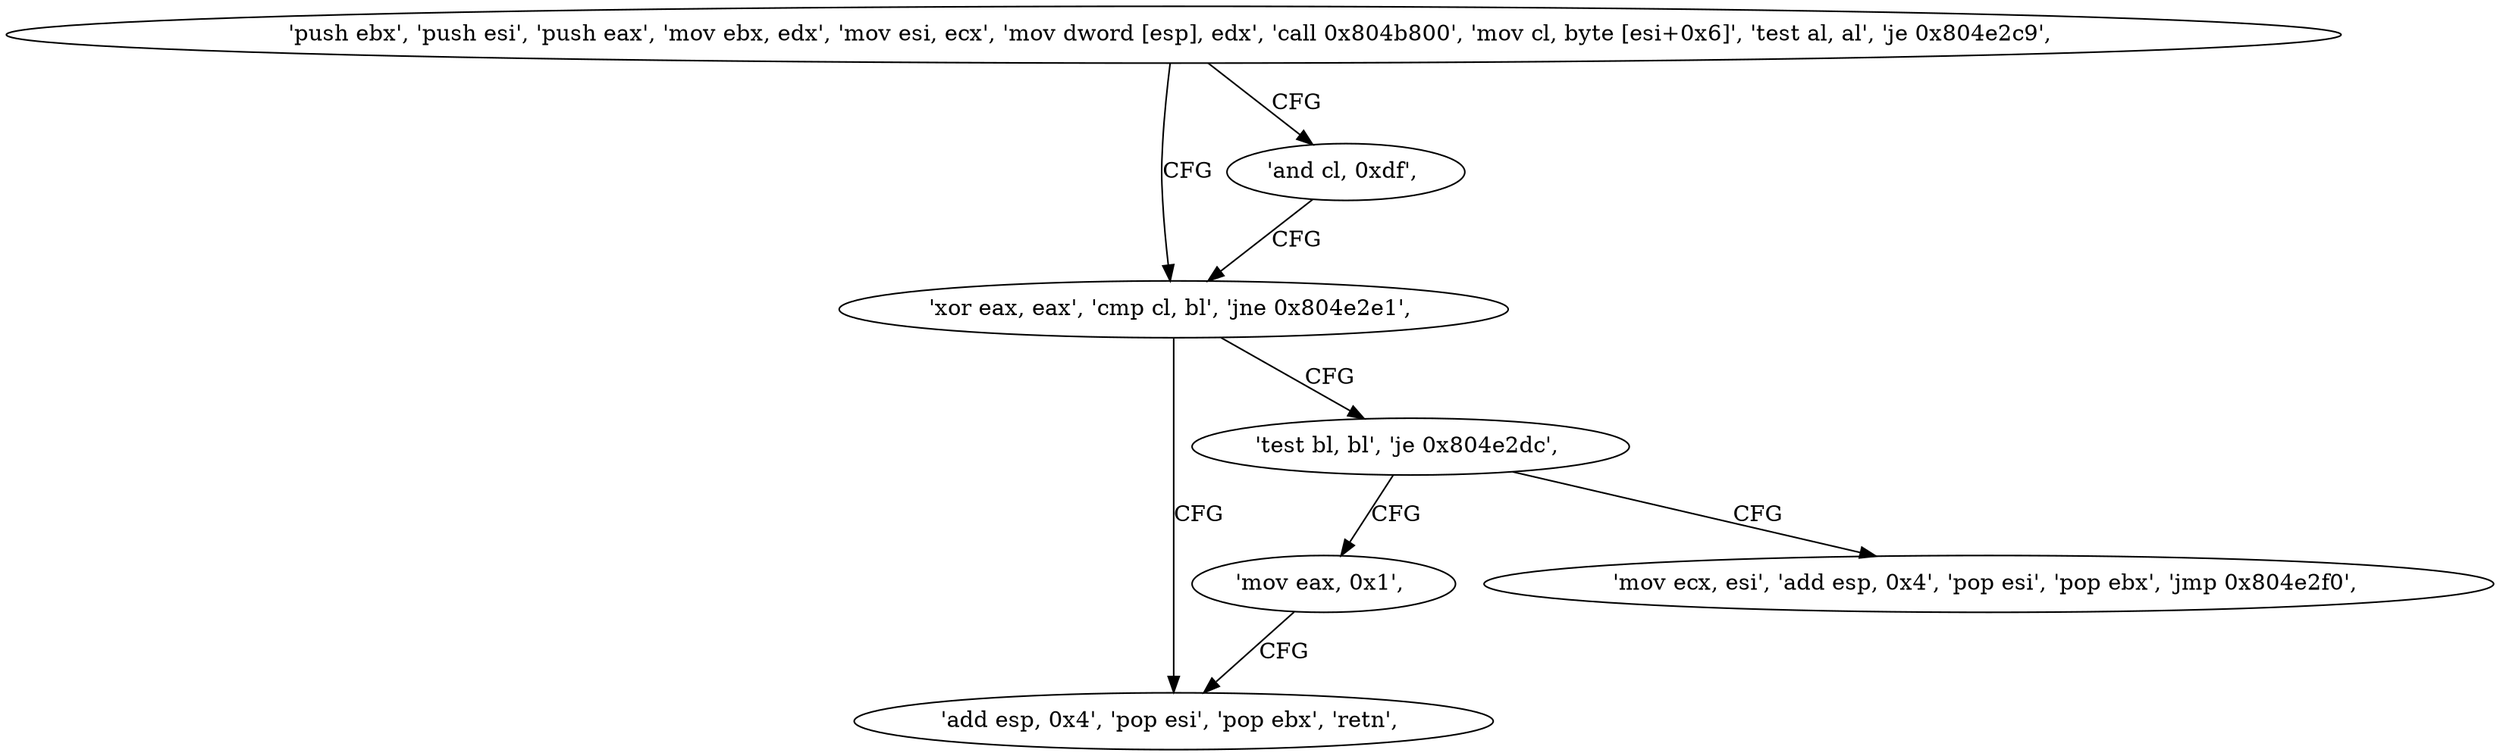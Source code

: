 digraph "func" {
"134537904" [label = "'push ebx', 'push esi', 'push eax', 'mov ebx, edx', 'mov esi, ecx', 'mov dword [esp], edx', 'call 0x804b800', 'mov cl, byte [esi+0x6]', 'test al, al', 'je 0x804e2c9', " ]
"134537929" [label = "'xor eax, eax', 'cmp cl, bl', 'jne 0x804e2e1', " ]
"134537926" [label = "'and cl, 0xdf', " ]
"134537953" [label = "'add esp, 0x4', 'pop esi', 'pop ebx', 'retn', " ]
"134537935" [label = "'test bl, bl', 'je 0x804e2dc', " ]
"134537948" [label = "'mov eax, 0x1', " ]
"134537939" [label = "'mov ecx, esi', 'add esp, 0x4', 'pop esi', 'pop ebx', 'jmp 0x804e2f0', " ]
"134537904" -> "134537929" [ label = "CFG" ]
"134537904" -> "134537926" [ label = "CFG" ]
"134537929" -> "134537953" [ label = "CFG" ]
"134537929" -> "134537935" [ label = "CFG" ]
"134537926" -> "134537929" [ label = "CFG" ]
"134537935" -> "134537948" [ label = "CFG" ]
"134537935" -> "134537939" [ label = "CFG" ]
"134537948" -> "134537953" [ label = "CFG" ]
}
